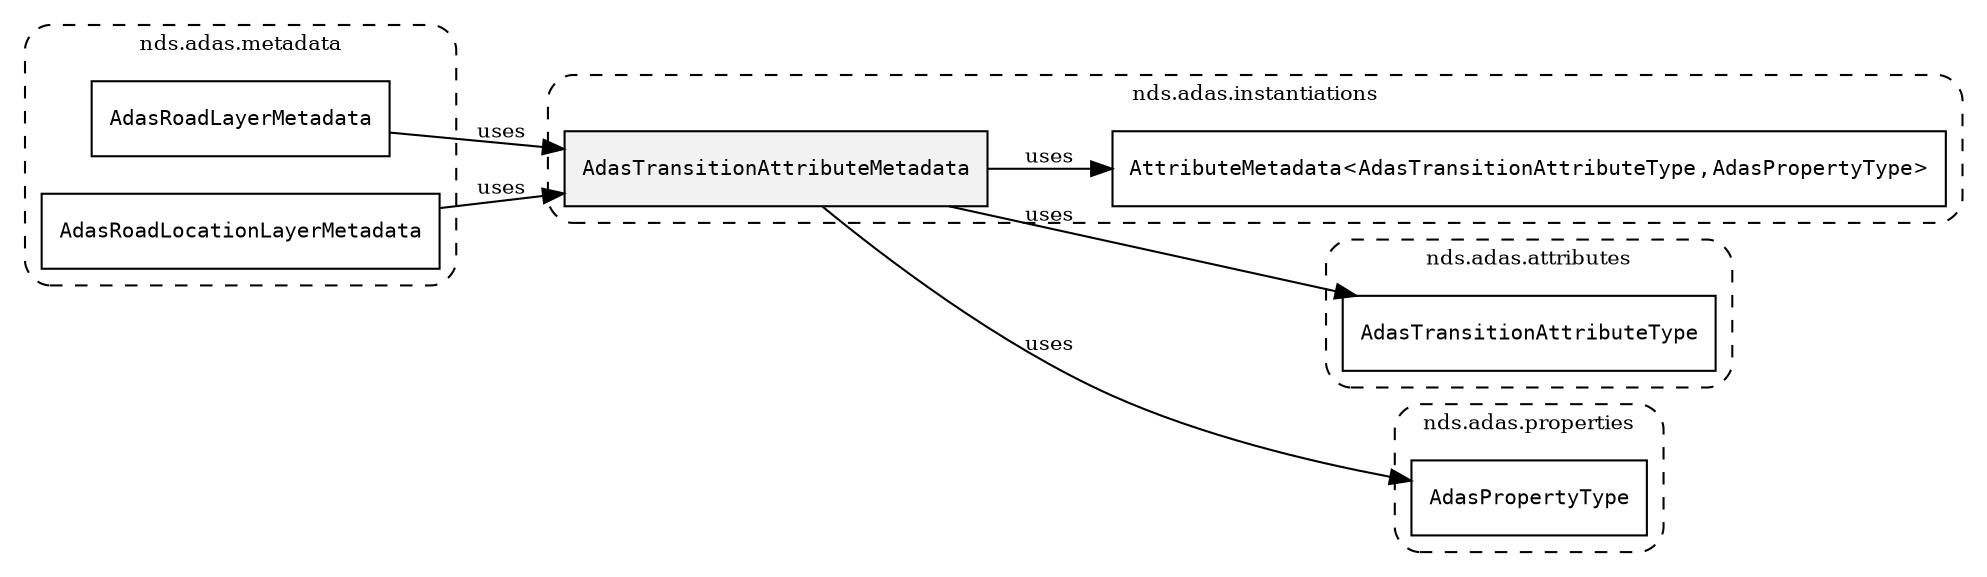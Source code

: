 /**
 * This dot file creates symbol collaboration diagram for AdasTransitionAttributeMetadata.
 */
digraph ZSERIO
{
    node [shape=box, fontsize=10];
    rankdir="LR";
    fontsize=10;
    tooltip="AdasTransitionAttributeMetadata collaboration diagram";

    subgraph "cluster_nds.adas.instantiations"
    {
        style="dashed, rounded";
        label="nds.adas.instantiations";
        tooltip="Package nds.adas.instantiations";
        href="../../../content/packages/nds.adas.instantiations.html#Package-nds-adas-instantiations";
        target="_parent";

        "AdasTransitionAttributeMetadata" [style="filled", fillcolor="#0000000D", target="_parent", label=<<font face="monospace"><table align="center" border="0" cellspacing="0" cellpadding="0"><tr><td href="../../../content/packages/nds.adas.instantiations.html#InstantiateType-AdasTransitionAttributeMetadata" title="InstantiateType defined in nds.adas.instantiations">AdasTransitionAttributeMetadata</td></tr></table></font>>];
        "AttributeMetadata&lt;AdasTransitionAttributeType,AdasPropertyType&gt;" [target="_parent", label=<<font face="monospace"><table align="center" border="0" cellspacing="0" cellpadding="0"><tr><td href="../../../content/packages/nds.core.attributemap.html#Structure-AttributeMetadata" title="Structure defined in nds.core.attributemap">AttributeMetadata</td><td>&lt;</td><td><table align="center" border="0" cellspacing="0" cellpadding="0"><tr><td href="../../../content/packages/nds.adas.attributes.html#Enum-AdasTransitionAttributeType" title="Enum defined in nds.adas.attributes">AdasTransitionAttributeType</td></tr></table></td><td>,</td><td><table align="center" border="0" cellspacing="0" cellpadding="0"><tr><td href="../../../content/packages/nds.adas.properties.html#Structure-AdasPropertyType" title="Structure defined in nds.adas.properties">AdasPropertyType</td></tr></table></td><td>&gt;</td></tr></table></font>>];
    }

    subgraph "cluster_nds.adas.attributes"
    {
        style="dashed, rounded";
        label="nds.adas.attributes";
        tooltip="Package nds.adas.attributes";
        href="../../../content/packages/nds.adas.attributes.html#Package-nds-adas-attributes";
        target="_parent";

        "AdasTransitionAttributeType" [target="_parent", label=<<font face="monospace"><table align="center" border="0" cellspacing="0" cellpadding="0"><tr><td href="../../../content/packages/nds.adas.attributes.html#Enum-AdasTransitionAttributeType" title="Enum defined in nds.adas.attributes">AdasTransitionAttributeType</td></tr></table></font>>];
    }

    subgraph "cluster_nds.adas.properties"
    {
        style="dashed, rounded";
        label="nds.adas.properties";
        tooltip="Package nds.adas.properties";
        href="../../../content/packages/nds.adas.properties.html#Package-nds-adas-properties";
        target="_parent";

        "AdasPropertyType" [target="_parent", label=<<font face="monospace"><table align="center" border="0" cellspacing="0" cellpadding="0"><tr><td href="../../../content/packages/nds.adas.properties.html#Structure-AdasPropertyType" title="Structure defined in nds.adas.properties">AdasPropertyType</td></tr></table></font>>];
    }

    subgraph "cluster_nds.adas.metadata"
    {
        style="dashed, rounded";
        label="nds.adas.metadata";
        tooltip="Package nds.adas.metadata";
        href="../../../content/packages/nds.adas.metadata.html#Package-nds-adas-metadata";
        target="_parent";

        "AdasRoadLayerMetadata" [target="_parent", label=<<font face="monospace"><table align="center" border="0" cellspacing="0" cellpadding="0"><tr><td href="../../../content/packages/nds.adas.metadata.html#Structure-AdasRoadLayerMetadata" title="Structure defined in nds.adas.metadata">AdasRoadLayerMetadata</td></tr></table></font>>];
        "AdasRoadLocationLayerMetadata" [target="_parent", label=<<font face="monospace"><table align="center" border="0" cellspacing="0" cellpadding="0"><tr><td href="../../../content/packages/nds.adas.metadata.html#Structure-AdasRoadLocationLayerMetadata" title="Structure defined in nds.adas.metadata">AdasRoadLocationLayerMetadata</td></tr></table></font>>];
    }

    "AdasTransitionAttributeMetadata" -> "AttributeMetadata&lt;AdasTransitionAttributeType,AdasPropertyType&gt;" [label="uses", fontsize=10];
    "AdasTransitionAttributeMetadata" -> "AdasTransitionAttributeType" [label="uses", fontsize=10];
    "AdasTransitionAttributeMetadata" -> "AdasPropertyType" [label="uses", fontsize=10];
    "AdasRoadLayerMetadata" -> "AdasTransitionAttributeMetadata" [label="uses", fontsize=10];
    "AdasRoadLocationLayerMetadata" -> "AdasTransitionAttributeMetadata" [label="uses", fontsize=10];
}
